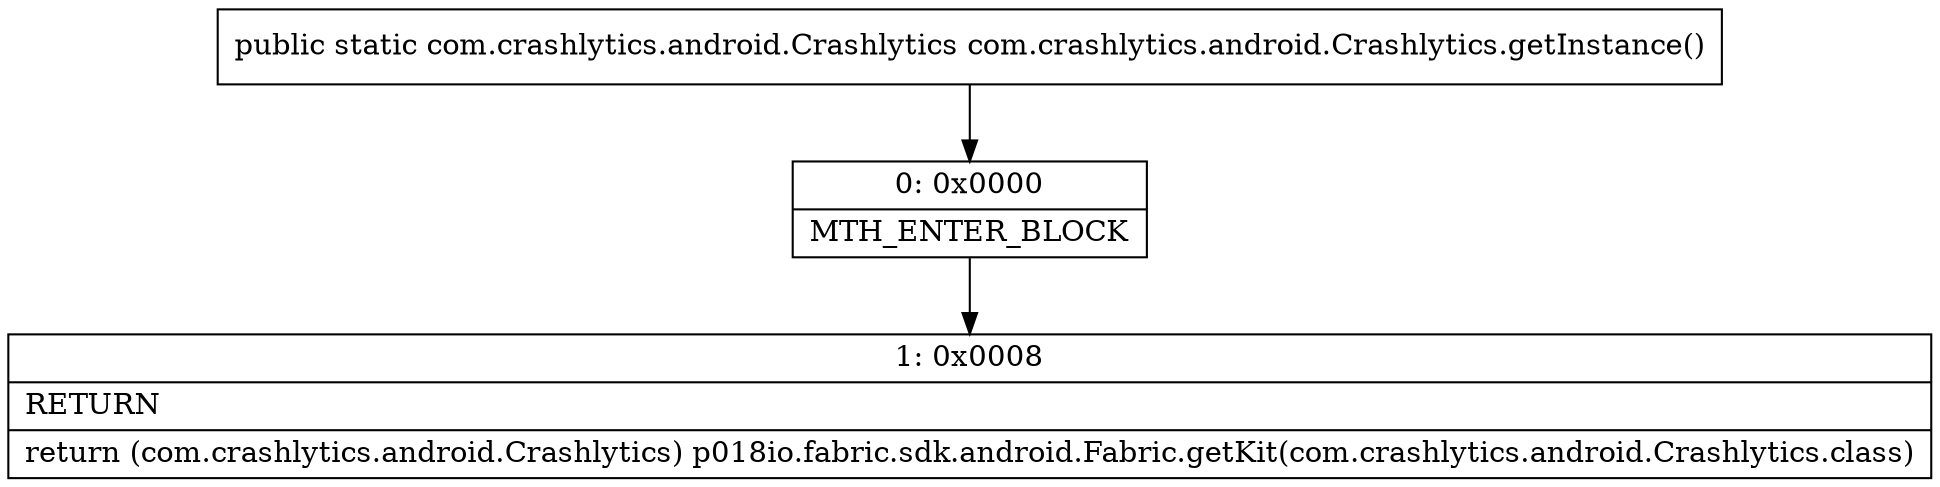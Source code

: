 digraph "CFG forcom.crashlytics.android.Crashlytics.getInstance()Lcom\/crashlytics\/android\/Crashlytics;" {
Node_0 [shape=record,label="{0\:\ 0x0000|MTH_ENTER_BLOCK\l}"];
Node_1 [shape=record,label="{1\:\ 0x0008|RETURN\l|return (com.crashlytics.android.Crashlytics) p018io.fabric.sdk.android.Fabric.getKit(com.crashlytics.android.Crashlytics.class)\l}"];
MethodNode[shape=record,label="{public static com.crashlytics.android.Crashlytics com.crashlytics.android.Crashlytics.getInstance() }"];
MethodNode -> Node_0;
Node_0 -> Node_1;
}

